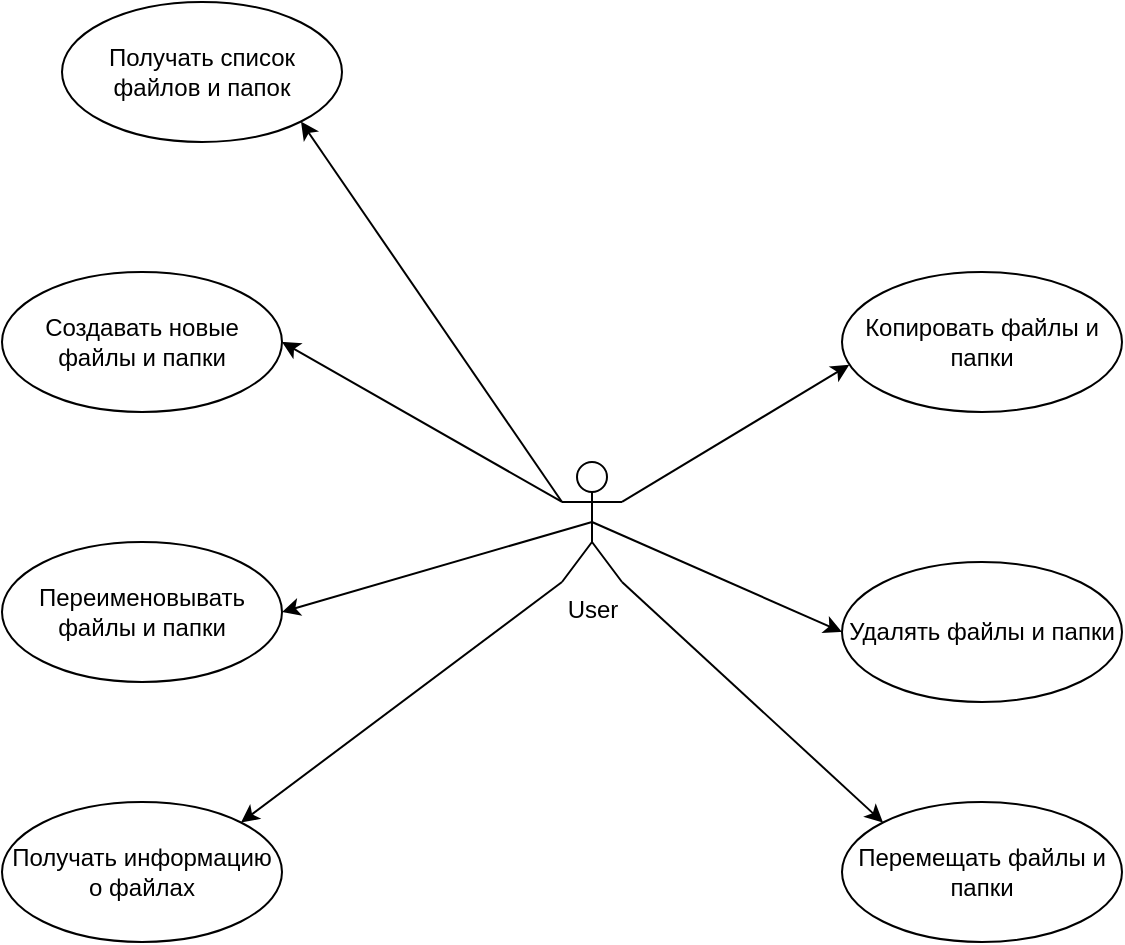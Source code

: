 <mxfile version="15.4.1" type="device"><diagram id="Jh8XYolGosaL0O0pWF_P" name="Page-1"><mxGraphModel dx="1038" dy="675" grid="1" gridSize="10" guides="1" tooltips="1" connect="1" arrows="1" fold="1" page="1" pageScale="1" pageWidth="827" pageHeight="1169" math="0" shadow="0"><root><mxCell id="0"/><mxCell id="1" parent="0"/><mxCell id="qbVd9G3iCrlvnu1ytXt2-10" style="rounded=0;orthogonalLoop=1;jettySize=auto;html=1;exitX=0;exitY=0.333;exitDx=0;exitDy=0;exitPerimeter=0;entryX=1;entryY=1;entryDx=0;entryDy=0;" edge="1" parent="1" source="qbVd9G3iCrlvnu1ytXt2-1" target="qbVd9G3iCrlvnu1ytXt2-9"><mxGeometry relative="1" as="geometry"/></mxCell><mxCell id="qbVd9G3iCrlvnu1ytXt2-11" style="edgeStyle=none;rounded=0;orthogonalLoop=1;jettySize=auto;html=1;exitX=1;exitY=0.333;exitDx=0;exitDy=0;exitPerimeter=0;entryX=0.026;entryY=0.663;entryDx=0;entryDy=0;entryPerimeter=0;" edge="1" parent="1" source="qbVd9G3iCrlvnu1ytXt2-1" target="qbVd9G3iCrlvnu1ytXt2-2"><mxGeometry relative="1" as="geometry"/></mxCell><mxCell id="qbVd9G3iCrlvnu1ytXt2-12" style="edgeStyle=none;rounded=0;orthogonalLoop=1;jettySize=auto;html=1;exitX=1;exitY=1;exitDx=0;exitDy=0;exitPerimeter=0;entryX=0;entryY=0;entryDx=0;entryDy=0;" edge="1" parent="1" source="qbVd9G3iCrlvnu1ytXt2-1" target="qbVd9G3iCrlvnu1ytXt2-4"><mxGeometry relative="1" as="geometry"/></mxCell><mxCell id="qbVd9G3iCrlvnu1ytXt2-13" style="edgeStyle=none;rounded=0;orthogonalLoop=1;jettySize=auto;html=1;exitX=0.5;exitY=0.5;exitDx=0;exitDy=0;exitPerimeter=0;entryX=0;entryY=0.5;entryDx=0;entryDy=0;" edge="1" parent="1" source="qbVd9G3iCrlvnu1ytXt2-1" target="qbVd9G3iCrlvnu1ytXt2-3"><mxGeometry relative="1" as="geometry"/></mxCell><mxCell id="qbVd9G3iCrlvnu1ytXt2-14" style="edgeStyle=none;rounded=0;orthogonalLoop=1;jettySize=auto;html=1;exitX=0;exitY=1;exitDx=0;exitDy=0;exitPerimeter=0;entryX=1;entryY=0;entryDx=0;entryDy=0;" edge="1" parent="1" source="qbVd9G3iCrlvnu1ytXt2-1" target="qbVd9G3iCrlvnu1ytXt2-5"><mxGeometry relative="1" as="geometry"/></mxCell><mxCell id="qbVd9G3iCrlvnu1ytXt2-15" style="edgeStyle=none;rounded=0;orthogonalLoop=1;jettySize=auto;html=1;entryX=1;entryY=0.5;entryDx=0;entryDy=0;" edge="1" parent="1" target="qbVd9G3iCrlvnu1ytXt2-6"><mxGeometry relative="1" as="geometry"><mxPoint x="415" y="640" as="sourcePoint"/></mxGeometry></mxCell><mxCell id="qbVd9G3iCrlvnu1ytXt2-16" style="edgeStyle=none;rounded=0;orthogonalLoop=1;jettySize=auto;html=1;exitX=0;exitY=0.333;exitDx=0;exitDy=0;exitPerimeter=0;entryX=1;entryY=0.5;entryDx=0;entryDy=0;" edge="1" parent="1" source="qbVd9G3iCrlvnu1ytXt2-1" target="qbVd9G3iCrlvnu1ytXt2-7"><mxGeometry relative="1" as="geometry"/></mxCell><mxCell id="qbVd9G3iCrlvnu1ytXt2-1" value="User" style="shape=umlActor;verticalLabelPosition=bottom;verticalAlign=top;html=1;" vertex="1" parent="1"><mxGeometry x="400" y="610" width="30" height="60" as="geometry"/></mxCell><mxCell id="qbVd9G3iCrlvnu1ytXt2-2" value="Копировать файлы и папки" style="ellipse;whiteSpace=wrap;html=1;" vertex="1" parent="1"><mxGeometry x="540" y="515" width="140" height="70" as="geometry"/></mxCell><mxCell id="qbVd9G3iCrlvnu1ytXt2-3" value="Удалять файлы и папки" style="ellipse;whiteSpace=wrap;html=1;" vertex="1" parent="1"><mxGeometry x="540" y="660" width="140" height="70" as="geometry"/></mxCell><mxCell id="qbVd9G3iCrlvnu1ytXt2-4" value="Перемещать файлы и папки" style="ellipse;whiteSpace=wrap;html=1;" vertex="1" parent="1"><mxGeometry x="540" y="780" width="140" height="70" as="geometry"/></mxCell><mxCell id="qbVd9G3iCrlvnu1ytXt2-5" value="Получать информацию о файлах" style="ellipse;whiteSpace=wrap;html=1;" vertex="1" parent="1"><mxGeometry x="120" y="780" width="140" height="70" as="geometry"/></mxCell><mxCell id="qbVd9G3iCrlvnu1ytXt2-6" value="Переименовывать файлы и папки" style="ellipse;whiteSpace=wrap;html=1;" vertex="1" parent="1"><mxGeometry x="120" y="650" width="140" height="70" as="geometry"/></mxCell><mxCell id="qbVd9G3iCrlvnu1ytXt2-7" value="Создавать новые файлы и папки" style="ellipse;whiteSpace=wrap;html=1;" vertex="1" parent="1"><mxGeometry x="120" y="515" width="140" height="70" as="geometry"/></mxCell><mxCell id="qbVd9G3iCrlvnu1ytXt2-9" value="Получать список файлов и папок" style="ellipse;whiteSpace=wrap;html=1;" vertex="1" parent="1"><mxGeometry x="150" y="380" width="140" height="70" as="geometry"/></mxCell></root></mxGraphModel></diagram></mxfile>